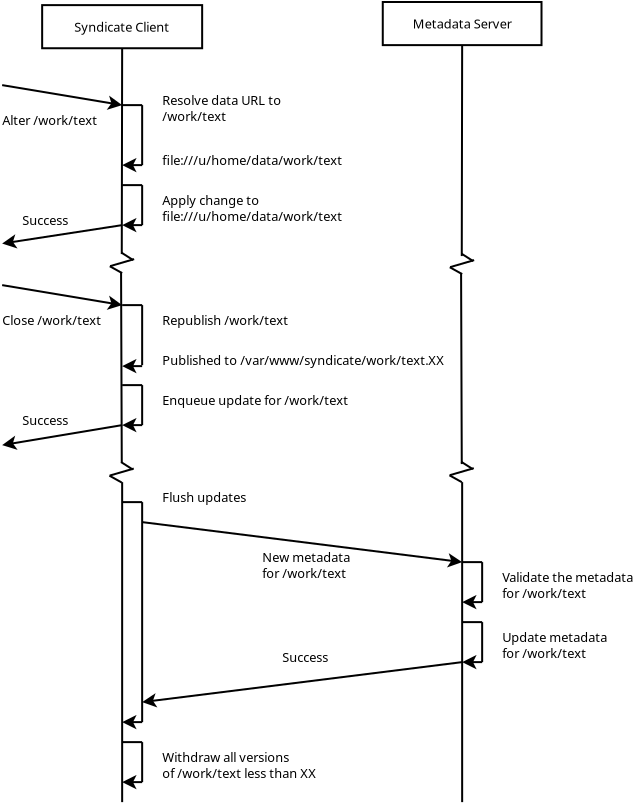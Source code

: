 <?xml version="1.0" encoding="UTF-8"?>
<dia:diagram xmlns:dia="http://www.lysator.liu.se/~alla/dia/">
  <dia:layer name="Background" visible="true" active="true">
    <dia:object type="Standard - Box" version="0" id="O0">
      <dia:attribute name="obj_pos">
        <dia:point val="-15,-14"/>
      </dia:attribute>
      <dia:attribute name="obj_bb">
        <dia:rectangle val="-15.05,-14.05;-6.95,-11.794"/>
      </dia:attribute>
      <dia:attribute name="elem_corner">
        <dia:point val="-15,-14"/>
      </dia:attribute>
      <dia:attribute name="elem_width">
        <dia:real val="8"/>
      </dia:attribute>
      <dia:attribute name="elem_height">
        <dia:real val="2.156"/>
      </dia:attribute>
      <dia:attribute name="border_width">
        <dia:real val="0.1"/>
      </dia:attribute>
      <dia:attribute name="show_background">
        <dia:boolean val="true"/>
      </dia:attribute>
    </dia:object>
    <dia:object type="Standard - Text" version="1" id="O1">
      <dia:attribute name="obj_pos">
        <dia:point val="-11,-12.922"/>
      </dia:attribute>
      <dia:attribute name="obj_bb">
        <dia:rectangle val="-13.611,-13.294;-8.389,-12.549"/>
      </dia:attribute>
      <dia:attribute name="text">
        <dia:composite type="text">
          <dia:attribute name="string">
            <dia:string>#Syndicate Client#</dia:string>
          </dia:attribute>
          <dia:attribute name="font">
            <dia:font family="sans" style="0" name="Helvetica"/>
          </dia:attribute>
          <dia:attribute name="height">
            <dia:real val="0.8"/>
          </dia:attribute>
          <dia:attribute name="pos">
            <dia:point val="-11,-12.699"/>
          </dia:attribute>
          <dia:attribute name="color">
            <dia:color val="#000000"/>
          </dia:attribute>
          <dia:attribute name="alignment">
            <dia:enum val="1"/>
          </dia:attribute>
        </dia:composite>
      </dia:attribute>
      <dia:attribute name="valign">
        <dia:enum val="2"/>
      </dia:attribute>
      <dia:connections>
        <dia:connection handle="0" to="O0" connection="8"/>
      </dia:connections>
    </dia:object>
    <dia:object type="Standard - Box" version="0" id="O2">
      <dia:attribute name="obj_pos">
        <dia:point val="2.031,-14.156"/>
      </dia:attribute>
      <dia:attribute name="obj_bb">
        <dia:rectangle val="1.981,-14.206;10.019,-11.95"/>
      </dia:attribute>
      <dia:attribute name="elem_corner">
        <dia:point val="2.031,-14.156"/>
      </dia:attribute>
      <dia:attribute name="elem_width">
        <dia:real val="7.937"/>
      </dia:attribute>
      <dia:attribute name="elem_height">
        <dia:real val="2.156"/>
      </dia:attribute>
      <dia:attribute name="border_width">
        <dia:real val="0.1"/>
      </dia:attribute>
      <dia:attribute name="show_background">
        <dia:boolean val="true"/>
      </dia:attribute>
    </dia:object>
    <dia:object type="Standard - Text" version="1" id="O3">
      <dia:attribute name="obj_pos">
        <dia:point val="6,-13.078"/>
      </dia:attribute>
      <dia:attribute name="obj_bb">
        <dia:rectangle val="3.331,-13.451;8.669,-12.706"/>
      </dia:attribute>
      <dia:attribute name="text">
        <dia:composite type="text">
          <dia:attribute name="string">
            <dia:string>#Metadata Server#</dia:string>
          </dia:attribute>
          <dia:attribute name="font">
            <dia:font family="sans" style="0" name="Helvetica"/>
          </dia:attribute>
          <dia:attribute name="height">
            <dia:real val="0.8"/>
          </dia:attribute>
          <dia:attribute name="pos">
            <dia:point val="6,-12.856"/>
          </dia:attribute>
          <dia:attribute name="color">
            <dia:color val="#000000"/>
          </dia:attribute>
          <dia:attribute name="alignment">
            <dia:enum val="1"/>
          </dia:attribute>
        </dia:composite>
      </dia:attribute>
      <dia:attribute name="valign">
        <dia:enum val="2"/>
      </dia:attribute>
      <dia:connections>
        <dia:connection handle="0" to="O2" connection="8"/>
      </dia:connections>
    </dia:object>
    <dia:object type="Standard - Text" version="1" id="O4">
      <dia:attribute name="obj_pos">
        <dia:point val="14,-14"/>
      </dia:attribute>
      <dia:attribute name="obj_bb">
        <dia:rectangle val="14,-14.595;14,-13.85"/>
      </dia:attribute>
      <dia:attribute name="text">
        <dia:composite type="text">
          <dia:attribute name="string">
            <dia:string>##</dia:string>
          </dia:attribute>
          <dia:attribute name="font">
            <dia:font family="sans" style="0" name="Helvetica"/>
          </dia:attribute>
          <dia:attribute name="height">
            <dia:real val="0.8"/>
          </dia:attribute>
          <dia:attribute name="pos">
            <dia:point val="14,-14"/>
          </dia:attribute>
          <dia:attribute name="color">
            <dia:color val="#000000"/>
          </dia:attribute>
          <dia:attribute name="alignment">
            <dia:enum val="0"/>
          </dia:attribute>
        </dia:composite>
      </dia:attribute>
      <dia:attribute name="valign">
        <dia:enum val="3"/>
      </dia:attribute>
    </dia:object>
    <dia:object type="Standard - Line" version="0" id="O5">
      <dia:attribute name="obj_pos">
        <dia:point val="-11,-11.844"/>
      </dia:attribute>
      <dia:attribute name="obj_bb">
        <dia:rectangle val="-11.069,-11.894;-10.95,-1.503"/>
      </dia:attribute>
      <dia:attribute name="conn_endpoints">
        <dia:point val="-11,-11.844"/>
        <dia:point val="-11.019,-1.553"/>
      </dia:attribute>
      <dia:attribute name="numcp">
        <dia:int val="1"/>
      </dia:attribute>
      <dia:connections>
        <dia:connection handle="0" to="O0" connection="6"/>
      </dia:connections>
    </dia:object>
    <dia:object type="Standard - Line" version="0" id="O6">
      <dia:attribute name="obj_pos">
        <dia:point val="6,-12"/>
      </dia:attribute>
      <dia:attribute name="obj_bb">
        <dia:rectangle val="5.931,-12.05;6.05,-1.403"/>
      </dia:attribute>
      <dia:attribute name="conn_endpoints">
        <dia:point val="6,-12"/>
        <dia:point val="5.981,-1.453"/>
      </dia:attribute>
      <dia:attribute name="numcp">
        <dia:int val="1"/>
      </dia:attribute>
      <dia:connections>
        <dia:connection handle="0" to="O2" connection="6"/>
      </dia:connections>
    </dia:object>
    <dia:object type="Standard - Line" version="0" id="O7">
      <dia:attribute name="obj_pos">
        <dia:point val="-17,-10"/>
      </dia:attribute>
      <dia:attribute name="obj_bb">
        <dia:rectangle val="-17.058,-10.057;-10.89,-8.744"/>
      </dia:attribute>
      <dia:attribute name="conn_endpoints">
        <dia:point val="-17,-10"/>
        <dia:point val="-11,-9"/>
      </dia:attribute>
      <dia:attribute name="numcp">
        <dia:int val="1"/>
      </dia:attribute>
      <dia:attribute name="end_arrow">
        <dia:enum val="22"/>
      </dia:attribute>
      <dia:attribute name="end_arrow_length">
        <dia:real val="0.5"/>
      </dia:attribute>
      <dia:attribute name="end_arrow_width">
        <dia:real val="0.5"/>
      </dia:attribute>
    </dia:object>
    <dia:object type="Standard - Text" version="1" id="O8">
      <dia:attribute name="obj_pos">
        <dia:point val="-17,-8"/>
      </dia:attribute>
      <dia:attribute name="obj_bb">
        <dia:rectangle val="-17,-8.595;-12.033,-7.85"/>
      </dia:attribute>
      <dia:attribute name="text">
        <dia:composite type="text">
          <dia:attribute name="string">
            <dia:string>#Alter /work/text#</dia:string>
          </dia:attribute>
          <dia:attribute name="font">
            <dia:font family="sans" style="0" name="Helvetica"/>
          </dia:attribute>
          <dia:attribute name="height">
            <dia:real val="0.8"/>
          </dia:attribute>
          <dia:attribute name="pos">
            <dia:point val="-17,-8"/>
          </dia:attribute>
          <dia:attribute name="color">
            <dia:color val="#000000"/>
          </dia:attribute>
          <dia:attribute name="alignment">
            <dia:enum val="0"/>
          </dia:attribute>
        </dia:composite>
      </dia:attribute>
      <dia:attribute name="valign">
        <dia:enum val="3"/>
      </dia:attribute>
    </dia:object>
    <dia:object type="Standard - Line" version="0" id="O9">
      <dia:attribute name="obj_pos">
        <dia:point val="-11,-9"/>
      </dia:attribute>
      <dia:attribute name="obj_bb">
        <dia:rectangle val="-11.05,-9.05;-9.95,-8.95"/>
      </dia:attribute>
      <dia:attribute name="conn_endpoints">
        <dia:point val="-11,-9"/>
        <dia:point val="-10,-9"/>
      </dia:attribute>
      <dia:attribute name="numcp">
        <dia:int val="1"/>
      </dia:attribute>
    </dia:object>
    <dia:object type="Standard - Line" version="0" id="O10">
      <dia:attribute name="obj_pos">
        <dia:point val="-10,-9"/>
      </dia:attribute>
      <dia:attribute name="obj_bb">
        <dia:rectangle val="-10.05,-9.05;-9.95,-5.95"/>
      </dia:attribute>
      <dia:attribute name="conn_endpoints">
        <dia:point val="-10,-9"/>
        <dia:point val="-10,-6"/>
      </dia:attribute>
      <dia:attribute name="numcp">
        <dia:int val="1"/>
      </dia:attribute>
    </dia:object>
    <dia:object type="Standard - Line" version="0" id="O11">
      <dia:attribute name="obj_pos">
        <dia:point val="-11,-6"/>
      </dia:attribute>
      <dia:attribute name="obj_bb">
        <dia:rectangle val="-11.05,-6.362;-9.95,-5.638"/>
      </dia:attribute>
      <dia:attribute name="conn_endpoints">
        <dia:point val="-11,-6"/>
        <dia:point val="-10,-6"/>
      </dia:attribute>
      <dia:attribute name="numcp">
        <dia:int val="1"/>
      </dia:attribute>
      <dia:attribute name="start_arrow">
        <dia:enum val="22"/>
      </dia:attribute>
      <dia:attribute name="start_arrow_length">
        <dia:real val="0.5"/>
      </dia:attribute>
      <dia:attribute name="start_arrow_width">
        <dia:real val="0.5"/>
      </dia:attribute>
    </dia:object>
    <dia:object type="Standard - Text" version="1" id="O12">
      <dia:attribute name="obj_pos">
        <dia:point val="-9,-9"/>
      </dia:attribute>
      <dia:attribute name="obj_bb">
        <dia:rectangle val="-9,-9.595;-2.547,-8.05"/>
      </dia:attribute>
      <dia:attribute name="text">
        <dia:composite type="text">
          <dia:attribute name="string">
            <dia:string>#Resolve data URL to
/work/text#</dia:string>
          </dia:attribute>
          <dia:attribute name="font">
            <dia:font family="sans" style="0" name="Helvetica"/>
          </dia:attribute>
          <dia:attribute name="height">
            <dia:real val="0.8"/>
          </dia:attribute>
          <dia:attribute name="pos">
            <dia:point val="-9,-9"/>
          </dia:attribute>
          <dia:attribute name="color">
            <dia:color val="#000000"/>
          </dia:attribute>
          <dia:attribute name="alignment">
            <dia:enum val="0"/>
          </dia:attribute>
        </dia:composite>
      </dia:attribute>
      <dia:attribute name="valign">
        <dia:enum val="3"/>
      </dia:attribute>
    </dia:object>
    <dia:object type="Standard - Text" version="1" id="O13">
      <dia:attribute name="obj_pos">
        <dia:point val="-9,-6"/>
      </dia:attribute>
      <dia:attribute name="obj_bb">
        <dia:rectangle val="-9,-6.614;0.189,-5.813"/>
      </dia:attribute>
      <dia:attribute name="text">
        <dia:composite type="text">
          <dia:attribute name="string">
            <dia:string>#file:///u/home/data/work/text#</dia:string>
          </dia:attribute>
          <dia:attribute name="font">
            <dia:font family="sans" style="0" name="Helvetica"/>
          </dia:attribute>
          <dia:attribute name="height">
            <dia:real val="0.8"/>
          </dia:attribute>
          <dia:attribute name="pos">
            <dia:point val="-9,-6"/>
          </dia:attribute>
          <dia:attribute name="color">
            <dia:color val="#000000"/>
          </dia:attribute>
          <dia:attribute name="alignment">
            <dia:enum val="0"/>
          </dia:attribute>
        </dia:composite>
      </dia:attribute>
      <dia:attribute name="valign">
        <dia:enum val="3"/>
      </dia:attribute>
    </dia:object>
    <dia:object type="Standard - Line" version="0" id="O14">
      <dia:attribute name="obj_pos">
        <dia:point val="-11,-5"/>
      </dia:attribute>
      <dia:attribute name="obj_bb">
        <dia:rectangle val="-11.05,-5.05;-9.95,-4.95"/>
      </dia:attribute>
      <dia:attribute name="conn_endpoints">
        <dia:point val="-11,-5"/>
        <dia:point val="-10,-5"/>
      </dia:attribute>
      <dia:attribute name="numcp">
        <dia:int val="1"/>
      </dia:attribute>
    </dia:object>
    <dia:object type="Standard - Line" version="0" id="O15">
      <dia:attribute name="obj_pos">
        <dia:point val="-10,-5"/>
      </dia:attribute>
      <dia:attribute name="obj_bb">
        <dia:rectangle val="-10.05,-5.05;-9.95,-2.95"/>
      </dia:attribute>
      <dia:attribute name="conn_endpoints">
        <dia:point val="-10,-5"/>
        <dia:point val="-10,-3"/>
      </dia:attribute>
      <dia:attribute name="numcp">
        <dia:int val="1"/>
      </dia:attribute>
    </dia:object>
    <dia:object type="Standard - Line" version="0" id="O16">
      <dia:attribute name="obj_pos">
        <dia:point val="-11,-3"/>
      </dia:attribute>
      <dia:attribute name="obj_bb">
        <dia:rectangle val="-11.05,-3.362;-9.95,-2.638"/>
      </dia:attribute>
      <dia:attribute name="conn_endpoints">
        <dia:point val="-11,-3"/>
        <dia:point val="-10,-3"/>
      </dia:attribute>
      <dia:attribute name="numcp">
        <dia:int val="1"/>
      </dia:attribute>
      <dia:attribute name="start_arrow">
        <dia:enum val="22"/>
      </dia:attribute>
      <dia:attribute name="start_arrow_length">
        <dia:real val="0.5"/>
      </dia:attribute>
      <dia:attribute name="start_arrow_width">
        <dia:real val="0.5"/>
      </dia:attribute>
    </dia:object>
    <dia:object type="Standard - Text" version="1" id="O17">
      <dia:attribute name="obj_pos">
        <dia:point val="-9,-4"/>
      </dia:attribute>
      <dia:attribute name="obj_bb">
        <dia:rectangle val="-9,-4.614;0.189,-3.013"/>
      </dia:attribute>
      <dia:attribute name="text">
        <dia:composite type="text">
          <dia:attribute name="string">
            <dia:string>#Apply change to
file:///u/home/data/work/text#</dia:string>
          </dia:attribute>
          <dia:attribute name="font">
            <dia:font family="sans" style="0" name="Helvetica"/>
          </dia:attribute>
          <dia:attribute name="height">
            <dia:real val="0.8"/>
          </dia:attribute>
          <dia:attribute name="pos">
            <dia:point val="-9,-4"/>
          </dia:attribute>
          <dia:attribute name="color">
            <dia:color val="#000000"/>
          </dia:attribute>
          <dia:attribute name="alignment">
            <dia:enum val="0"/>
          </dia:attribute>
        </dia:composite>
      </dia:attribute>
      <dia:attribute name="valign">
        <dia:enum val="3"/>
      </dia:attribute>
    </dia:object>
    <dia:object type="Standard - Line" version="0" id="O18">
      <dia:attribute name="obj_pos">
        <dia:point val="-11,1"/>
      </dia:attribute>
      <dia:attribute name="obj_bb">
        <dia:rectangle val="-11.05,0.95;-9.95,1.05"/>
      </dia:attribute>
      <dia:attribute name="conn_endpoints">
        <dia:point val="-11,1"/>
        <dia:point val="-10,1"/>
      </dia:attribute>
      <dia:attribute name="numcp">
        <dia:int val="1"/>
      </dia:attribute>
    </dia:object>
    <dia:object type="Standard - Line" version="0" id="O19">
      <dia:attribute name="obj_pos">
        <dia:point val="-10,1"/>
      </dia:attribute>
      <dia:attribute name="obj_bb">
        <dia:rectangle val="-10.05,0.95;-9.95,4.05"/>
      </dia:attribute>
      <dia:attribute name="conn_endpoints">
        <dia:point val="-10,1"/>
        <dia:point val="-10,4"/>
      </dia:attribute>
      <dia:attribute name="numcp">
        <dia:int val="1"/>
      </dia:attribute>
    </dia:object>
    <dia:object type="Standard - Line" version="0" id="O20">
      <dia:attribute name="obj_pos">
        <dia:point val="-11,4.05"/>
      </dia:attribute>
      <dia:attribute name="obj_bb">
        <dia:rectangle val="-11.05,3.688;-9.95,4.412"/>
      </dia:attribute>
      <dia:attribute name="conn_endpoints">
        <dia:point val="-11,4.05"/>
        <dia:point val="-10,4.05"/>
      </dia:attribute>
      <dia:attribute name="numcp">
        <dia:int val="1"/>
      </dia:attribute>
      <dia:attribute name="start_arrow">
        <dia:enum val="22"/>
      </dia:attribute>
      <dia:attribute name="start_arrow_length">
        <dia:real val="0.5"/>
      </dia:attribute>
      <dia:attribute name="start_arrow_width">
        <dia:real val="0.5"/>
      </dia:attribute>
    </dia:object>
    <dia:object type="Standard - Text" version="1" id="O21">
      <dia:attribute name="obj_pos">
        <dia:point val="-9,2"/>
      </dia:attribute>
      <dia:attribute name="obj_bb">
        <dia:rectangle val="-9,1.405;-2.43,2.15"/>
      </dia:attribute>
      <dia:attribute name="text">
        <dia:composite type="text">
          <dia:attribute name="string">
            <dia:string>#Republish /work/text#</dia:string>
          </dia:attribute>
          <dia:attribute name="font">
            <dia:font family="sans" style="0" name="Helvetica"/>
          </dia:attribute>
          <dia:attribute name="height">
            <dia:real val="0.8"/>
          </dia:attribute>
          <dia:attribute name="pos">
            <dia:point val="-9,2"/>
          </dia:attribute>
          <dia:attribute name="color">
            <dia:color val="#000000"/>
          </dia:attribute>
          <dia:attribute name="alignment">
            <dia:enum val="0"/>
          </dia:attribute>
        </dia:composite>
      </dia:attribute>
      <dia:attribute name="valign">
        <dia:enum val="3"/>
      </dia:attribute>
    </dia:object>
    <dia:object type="Standard - Text" version="1" id="O22">
      <dia:attribute name="obj_pos">
        <dia:point val="-9,4"/>
      </dia:attribute>
      <dia:attribute name="obj_bb">
        <dia:rectangle val="-9,3.405;5.79,4.15"/>
      </dia:attribute>
      <dia:attribute name="text">
        <dia:composite type="text">
          <dia:attribute name="string">
            <dia:string>#Published to /var/www/syndicate/work/text.XX#</dia:string>
          </dia:attribute>
          <dia:attribute name="font">
            <dia:font family="sans" style="0" name="Helvetica"/>
          </dia:attribute>
          <dia:attribute name="height">
            <dia:real val="0.8"/>
          </dia:attribute>
          <dia:attribute name="pos">
            <dia:point val="-9,4"/>
          </dia:attribute>
          <dia:attribute name="color">
            <dia:color val="#000000"/>
          </dia:attribute>
          <dia:attribute name="alignment">
            <dia:enum val="0"/>
          </dia:attribute>
        </dia:composite>
      </dia:attribute>
      <dia:attribute name="valign">
        <dia:enum val="3"/>
      </dia:attribute>
    </dia:object>
    <dia:object type="Standard - Line" version="0" id="O23">
      <dia:attribute name="obj_pos">
        <dia:point val="-11,5"/>
      </dia:attribute>
      <dia:attribute name="obj_bb">
        <dia:rectangle val="-11.05,4.95;-9.95,5.05"/>
      </dia:attribute>
      <dia:attribute name="conn_endpoints">
        <dia:point val="-11,5"/>
        <dia:point val="-10,5"/>
      </dia:attribute>
      <dia:attribute name="numcp">
        <dia:int val="1"/>
      </dia:attribute>
    </dia:object>
    <dia:object type="Standard - Line" version="0" id="O24">
      <dia:attribute name="obj_pos">
        <dia:point val="-10,5"/>
      </dia:attribute>
      <dia:attribute name="obj_bb">
        <dia:rectangle val="-10.05,4.95;-9.95,7.05"/>
      </dia:attribute>
      <dia:attribute name="conn_endpoints">
        <dia:point val="-10,5"/>
        <dia:point val="-10,7"/>
      </dia:attribute>
      <dia:attribute name="numcp">
        <dia:int val="1"/>
      </dia:attribute>
    </dia:object>
    <dia:object type="Standard - Line" version="0" id="O25">
      <dia:attribute name="obj_pos">
        <dia:point val="-11,7"/>
      </dia:attribute>
      <dia:attribute name="obj_bb">
        <dia:rectangle val="-11.05,6.638;-9.95,7.362"/>
      </dia:attribute>
      <dia:attribute name="conn_endpoints">
        <dia:point val="-11,7"/>
        <dia:point val="-10,7"/>
      </dia:attribute>
      <dia:attribute name="numcp">
        <dia:int val="1"/>
      </dia:attribute>
      <dia:attribute name="start_arrow">
        <dia:enum val="22"/>
      </dia:attribute>
      <dia:attribute name="start_arrow_length">
        <dia:real val="0.5"/>
      </dia:attribute>
      <dia:attribute name="start_arrow_width">
        <dia:real val="0.5"/>
      </dia:attribute>
    </dia:object>
    <dia:object type="Standard - Text" version="1" id="O26">
      <dia:attribute name="obj_pos">
        <dia:point val="-9,6"/>
      </dia:attribute>
      <dia:attribute name="obj_bb">
        <dia:rectangle val="-9,5.405;0.805,6.15"/>
      </dia:attribute>
      <dia:attribute name="text">
        <dia:composite type="text">
          <dia:attribute name="string">
            <dia:string>#Enqueue update for /work/text#</dia:string>
          </dia:attribute>
          <dia:attribute name="font">
            <dia:font family="sans" style="0" name="Helvetica"/>
          </dia:attribute>
          <dia:attribute name="height">
            <dia:real val="0.8"/>
          </dia:attribute>
          <dia:attribute name="pos">
            <dia:point val="-9,6"/>
          </dia:attribute>
          <dia:attribute name="color">
            <dia:color val="#000000"/>
          </dia:attribute>
          <dia:attribute name="alignment">
            <dia:enum val="0"/>
          </dia:attribute>
        </dia:composite>
      </dia:attribute>
      <dia:attribute name="valign">
        <dia:enum val="3"/>
      </dia:attribute>
    </dia:object>
    <dia:object type="Standard - Line" version="0" id="O27">
      <dia:attribute name="obj_pos">
        <dia:point val="-11,7"/>
      </dia:attribute>
      <dia:attribute name="obj_bb">
        <dia:rectangle val="-17.11,6.942;-10.943,8.256"/>
      </dia:attribute>
      <dia:attribute name="conn_endpoints">
        <dia:point val="-11,7"/>
        <dia:point val="-17,8"/>
      </dia:attribute>
      <dia:attribute name="numcp">
        <dia:int val="1"/>
      </dia:attribute>
      <dia:attribute name="end_arrow">
        <dia:enum val="22"/>
      </dia:attribute>
      <dia:attribute name="end_arrow_length">
        <dia:real val="0.5"/>
      </dia:attribute>
      <dia:attribute name="end_arrow_width">
        <dia:real val="0.5"/>
      </dia:attribute>
    </dia:object>
    <dia:object type="Standard - Text" version="1" id="O28">
      <dia:attribute name="obj_pos">
        <dia:point val="-16,-3"/>
      </dia:attribute>
      <dia:attribute name="obj_bb">
        <dia:rectangle val="-16,-3.595;-13.422,-2.85"/>
      </dia:attribute>
      <dia:attribute name="text">
        <dia:composite type="text">
          <dia:attribute name="string">
            <dia:string>#Success#</dia:string>
          </dia:attribute>
          <dia:attribute name="font">
            <dia:font family="sans" style="0" name="Helvetica"/>
          </dia:attribute>
          <dia:attribute name="height">
            <dia:real val="0.8"/>
          </dia:attribute>
          <dia:attribute name="pos">
            <dia:point val="-16,-3"/>
          </dia:attribute>
          <dia:attribute name="color">
            <dia:color val="#000000"/>
          </dia:attribute>
          <dia:attribute name="alignment">
            <dia:enum val="0"/>
          </dia:attribute>
        </dia:composite>
      </dia:attribute>
      <dia:attribute name="valign">
        <dia:enum val="3"/>
      </dia:attribute>
    </dia:object>
    <dia:object type="Standard - Text" version="1" id="O29">
      <dia:attribute name="obj_pos">
        <dia:point val="-11,8.85"/>
      </dia:attribute>
      <dia:attribute name="obj_bb">
        <dia:rectangle val="-11,8.255;-11,9"/>
      </dia:attribute>
      <dia:attribute name="text">
        <dia:composite type="text">
          <dia:attribute name="string">
            <dia:string>##</dia:string>
          </dia:attribute>
          <dia:attribute name="font">
            <dia:font family="sans" style="0" name="Helvetica"/>
          </dia:attribute>
          <dia:attribute name="height">
            <dia:real val="0.8"/>
          </dia:attribute>
          <dia:attribute name="pos">
            <dia:point val="-11,8.85"/>
          </dia:attribute>
          <dia:attribute name="color">
            <dia:color val="#000000"/>
          </dia:attribute>
          <dia:attribute name="alignment">
            <dia:enum val="0"/>
          </dia:attribute>
        </dia:composite>
      </dia:attribute>
      <dia:attribute name="valign">
        <dia:enum val="3"/>
      </dia:attribute>
    </dia:object>
    <dia:object type="Standard - Line" version="0" id="O30">
      <dia:attribute name="obj_pos">
        <dia:point val="-11.05,8.85"/>
      </dia:attribute>
      <dia:attribute name="obj_bb">
        <dia:rectangle val="-11.119,8.781;-10.4,9.291"/>
      </dia:attribute>
      <dia:attribute name="conn_endpoints">
        <dia:point val="-11.05,8.85"/>
        <dia:point val="-10.469,9.222"/>
      </dia:attribute>
      <dia:attribute name="numcp">
        <dia:int val="1"/>
      </dia:attribute>
    </dia:object>
    <dia:object type="Standard - Line" version="0" id="O31">
      <dia:attribute name="obj_pos">
        <dia:point val="-10.419,9.172"/>
      </dia:attribute>
      <dia:attribute name="obj_bb">
        <dia:rectangle val="-11.681,9.11;-10.357,9.584"/>
      </dia:attribute>
      <dia:attribute name="conn_endpoints">
        <dia:point val="-10.419,9.172"/>
        <dia:point val="-11.619,9.522"/>
      </dia:attribute>
      <dia:attribute name="numcp">
        <dia:int val="1"/>
      </dia:attribute>
    </dia:object>
    <dia:object type="Standard - Line" version="0" id="O32">
      <dia:attribute name="obj_pos">
        <dia:point val="-11.637,9.528"/>
      </dia:attribute>
      <dia:attribute name="obj_bb">
        <dia:rectangle val="-11.706,9.46;-10.951,9.94"/>
      </dia:attribute>
      <dia:attribute name="conn_endpoints">
        <dia:point val="-11.637,9.528"/>
        <dia:point val="-11.019,9.872"/>
      </dia:attribute>
      <dia:attribute name="numcp">
        <dia:int val="1"/>
      </dia:attribute>
    </dia:object>
    <dia:object type="Standard - Line" version="0" id="O33">
      <dia:attribute name="obj_pos">
        <dia:point val="-11,9.85"/>
      </dia:attribute>
      <dia:attribute name="obj_bb">
        <dia:rectangle val="-11.05,9.8;-10.95,25.9"/>
      </dia:attribute>
      <dia:attribute name="conn_endpoints">
        <dia:point val="-11,9.85"/>
        <dia:point val="-11,25.85"/>
      </dia:attribute>
      <dia:attribute name="numcp">
        <dia:int val="1"/>
      </dia:attribute>
    </dia:object>
    <dia:object type="Standard - Line" version="0" id="O34">
      <dia:attribute name="obj_pos">
        <dia:point val="5.952,8.831"/>
      </dia:attribute>
      <dia:attribute name="obj_bb">
        <dia:rectangle val="5.883,8.762;6.602,9.272"/>
      </dia:attribute>
      <dia:attribute name="conn_endpoints">
        <dia:point val="5.952,8.831"/>
        <dia:point val="6.533,9.203"/>
      </dia:attribute>
      <dia:attribute name="numcp">
        <dia:int val="1"/>
      </dia:attribute>
    </dia:object>
    <dia:object type="Standard - Line" version="0" id="O35">
      <dia:attribute name="obj_pos">
        <dia:point val="6.583,9.153"/>
      </dia:attribute>
      <dia:attribute name="obj_bb">
        <dia:rectangle val="5.321,9.091;6.645,9.565"/>
      </dia:attribute>
      <dia:attribute name="conn_endpoints">
        <dia:point val="6.583,9.153"/>
        <dia:point val="5.383,9.503"/>
      </dia:attribute>
      <dia:attribute name="numcp">
        <dia:int val="1"/>
      </dia:attribute>
    </dia:object>
    <dia:object type="Standard - Line" version="0" id="O36">
      <dia:attribute name="obj_pos">
        <dia:point val="5.364,9.509"/>
      </dia:attribute>
      <dia:attribute name="obj_bb">
        <dia:rectangle val="5.296,9.441;6.051,9.921"/>
      </dia:attribute>
      <dia:attribute name="conn_endpoints">
        <dia:point val="5.364,9.509"/>
        <dia:point val="5.983,9.853"/>
      </dia:attribute>
      <dia:attribute name="numcp">
        <dia:int val="1"/>
      </dia:attribute>
    </dia:object>
    <dia:object type="Standard - Line" version="0" id="O37">
      <dia:attribute name="obj_pos">
        <dia:point val="6,9.85"/>
      </dia:attribute>
      <dia:attribute name="obj_bb">
        <dia:rectangle val="5.95,9.8;6.05,25.9"/>
      </dia:attribute>
      <dia:attribute name="conn_endpoints">
        <dia:point val="6,9.85"/>
        <dia:point val="6,25.85"/>
      </dia:attribute>
      <dia:attribute name="numcp">
        <dia:int val="1"/>
      </dia:attribute>
    </dia:object>
    <dia:object type="Standard - Line" version="0" id="O38">
      <dia:attribute name="obj_pos">
        <dia:point val="-11,10.85"/>
      </dia:attribute>
      <dia:attribute name="obj_bb">
        <dia:rectangle val="-11.05,10.8;-9.95,10.9"/>
      </dia:attribute>
      <dia:attribute name="conn_endpoints">
        <dia:point val="-11,10.85"/>
        <dia:point val="-10,10.85"/>
      </dia:attribute>
      <dia:attribute name="numcp">
        <dia:int val="1"/>
      </dia:attribute>
    </dia:object>
    <dia:object type="Standard - Line" version="0" id="O39">
      <dia:attribute name="obj_pos">
        <dia:point val="-10,10.85"/>
      </dia:attribute>
      <dia:attribute name="obj_bb">
        <dia:rectangle val="-10.05,10.8;-9.95,21.9"/>
      </dia:attribute>
      <dia:attribute name="conn_endpoints">
        <dia:point val="-10,10.85"/>
        <dia:point val="-10,21.85"/>
      </dia:attribute>
      <dia:attribute name="numcp">
        <dia:int val="1"/>
      </dia:attribute>
    </dia:object>
    <dia:object type="Standard - Line" version="0" id="O40">
      <dia:attribute name="obj_pos">
        <dia:point val="-11,21.85"/>
      </dia:attribute>
      <dia:attribute name="obj_bb">
        <dia:rectangle val="-11.05,21.488;-9.95,22.212"/>
      </dia:attribute>
      <dia:attribute name="conn_endpoints">
        <dia:point val="-11,21.85"/>
        <dia:point val="-10,21.85"/>
      </dia:attribute>
      <dia:attribute name="numcp">
        <dia:int val="1"/>
      </dia:attribute>
      <dia:attribute name="start_arrow">
        <dia:enum val="22"/>
      </dia:attribute>
      <dia:attribute name="start_arrow_length">
        <dia:real val="0.5"/>
      </dia:attribute>
      <dia:attribute name="start_arrow_width">
        <dia:real val="0.5"/>
      </dia:attribute>
    </dia:object>
    <dia:object type="Standard - Text" version="1" id="O41">
      <dia:attribute name="obj_pos">
        <dia:point val="-9,10.85"/>
      </dia:attribute>
      <dia:attribute name="obj_bb">
        <dia:rectangle val="-9,10.255;-4.52,11"/>
      </dia:attribute>
      <dia:attribute name="text">
        <dia:composite type="text">
          <dia:attribute name="string">
            <dia:string>#Flush updates#</dia:string>
          </dia:attribute>
          <dia:attribute name="font">
            <dia:font family="sans" style="0" name="Helvetica"/>
          </dia:attribute>
          <dia:attribute name="height">
            <dia:real val="0.8"/>
          </dia:attribute>
          <dia:attribute name="pos">
            <dia:point val="-9,10.85"/>
          </dia:attribute>
          <dia:attribute name="color">
            <dia:color val="#000000"/>
          </dia:attribute>
          <dia:attribute name="alignment">
            <dia:enum val="0"/>
          </dia:attribute>
        </dia:composite>
      </dia:attribute>
      <dia:attribute name="valign">
        <dia:enum val="3"/>
      </dia:attribute>
    </dia:object>
    <dia:object type="Standard - Line" version="0" id="O42">
      <dia:attribute name="obj_pos">
        <dia:point val="-10,11.85"/>
      </dia:attribute>
      <dia:attribute name="obj_bb">
        <dia:rectangle val="-10.056,11.794;6.111,14.133"/>
      </dia:attribute>
      <dia:attribute name="conn_endpoints">
        <dia:point val="-10,11.85"/>
        <dia:point val="6,13.85"/>
      </dia:attribute>
      <dia:attribute name="numcp">
        <dia:int val="1"/>
      </dia:attribute>
      <dia:attribute name="end_arrow">
        <dia:enum val="22"/>
      </dia:attribute>
      <dia:attribute name="end_arrow_length">
        <dia:real val="0.5"/>
      </dia:attribute>
      <dia:attribute name="end_arrow_width">
        <dia:real val="0.5"/>
      </dia:attribute>
    </dia:object>
    <dia:object type="Standard - Text" version="1" id="O43">
      <dia:attribute name="obj_pos">
        <dia:point val="-4,13.85"/>
      </dia:attribute>
      <dia:attribute name="obj_bb">
        <dia:rectangle val="-4,13.255;0.703,14.8"/>
      </dia:attribute>
      <dia:attribute name="text">
        <dia:composite type="text">
          <dia:attribute name="string">
            <dia:string>#New metadata
for /work/text#</dia:string>
          </dia:attribute>
          <dia:attribute name="font">
            <dia:font family="sans" style="0" name="Helvetica"/>
          </dia:attribute>
          <dia:attribute name="height">
            <dia:real val="0.8"/>
          </dia:attribute>
          <dia:attribute name="pos">
            <dia:point val="-4,13.85"/>
          </dia:attribute>
          <dia:attribute name="color">
            <dia:color val="#000000"/>
          </dia:attribute>
          <dia:attribute name="alignment">
            <dia:enum val="0"/>
          </dia:attribute>
        </dia:composite>
      </dia:attribute>
      <dia:attribute name="valign">
        <dia:enum val="3"/>
      </dia:attribute>
    </dia:object>
    <dia:object type="Standard - Text" version="1" id="O44">
      <dia:attribute name="obj_pos">
        <dia:point val="8,14.85"/>
      </dia:attribute>
      <dia:attribute name="obj_bb">
        <dia:rectangle val="8,14.255;15.137,15.8"/>
      </dia:attribute>
      <dia:attribute name="text">
        <dia:composite type="text">
          <dia:attribute name="string">
            <dia:string>#Validate the metadata
for /work/text#</dia:string>
          </dia:attribute>
          <dia:attribute name="font">
            <dia:font family="sans" style="0" name="Helvetica"/>
          </dia:attribute>
          <dia:attribute name="height">
            <dia:real val="0.8"/>
          </dia:attribute>
          <dia:attribute name="pos">
            <dia:point val="8,14.85"/>
          </dia:attribute>
          <dia:attribute name="color">
            <dia:color val="#000000"/>
          </dia:attribute>
          <dia:attribute name="alignment">
            <dia:enum val="0"/>
          </dia:attribute>
        </dia:composite>
      </dia:attribute>
      <dia:attribute name="valign">
        <dia:enum val="3"/>
      </dia:attribute>
    </dia:object>
    <dia:object type="Standard - Line" version="0" id="O45">
      <dia:attribute name="obj_pos">
        <dia:point val="6,13.85"/>
      </dia:attribute>
      <dia:attribute name="obj_bb">
        <dia:rectangle val="5.95,13.8;7.05,13.9"/>
      </dia:attribute>
      <dia:attribute name="conn_endpoints">
        <dia:point val="6,13.85"/>
        <dia:point val="7,13.85"/>
      </dia:attribute>
      <dia:attribute name="numcp">
        <dia:int val="1"/>
      </dia:attribute>
    </dia:object>
    <dia:object type="Standard - Line" version="0" id="O46">
      <dia:attribute name="obj_pos">
        <dia:point val="7,13.85"/>
      </dia:attribute>
      <dia:attribute name="obj_bb">
        <dia:rectangle val="6.95,13.8;7.05,15.9"/>
      </dia:attribute>
      <dia:attribute name="conn_endpoints">
        <dia:point val="7,13.85"/>
        <dia:point val="7,15.85"/>
      </dia:attribute>
      <dia:attribute name="numcp">
        <dia:int val="1"/>
      </dia:attribute>
    </dia:object>
    <dia:object type="Standard - Line" version="0" id="O47">
      <dia:attribute name="obj_pos">
        <dia:point val="6,15.85"/>
      </dia:attribute>
      <dia:attribute name="obj_bb">
        <dia:rectangle val="5.95,15.488;7.05,16.212"/>
      </dia:attribute>
      <dia:attribute name="conn_endpoints">
        <dia:point val="6,15.85"/>
        <dia:point val="7,15.85"/>
      </dia:attribute>
      <dia:attribute name="numcp">
        <dia:int val="1"/>
      </dia:attribute>
      <dia:attribute name="start_arrow">
        <dia:enum val="22"/>
      </dia:attribute>
      <dia:attribute name="start_arrow_length">
        <dia:real val="0.5"/>
      </dia:attribute>
      <dia:attribute name="start_arrow_width">
        <dia:real val="0.5"/>
      </dia:attribute>
    </dia:object>
    <dia:object type="Standard - Line" version="0" id="O48">
      <dia:attribute name="obj_pos">
        <dia:point val="6,16.85"/>
      </dia:attribute>
      <dia:attribute name="obj_bb">
        <dia:rectangle val="5.95,16.8;7.05,16.9"/>
      </dia:attribute>
      <dia:attribute name="conn_endpoints">
        <dia:point val="6,16.85"/>
        <dia:point val="7,16.85"/>
      </dia:attribute>
      <dia:attribute name="numcp">
        <dia:int val="1"/>
      </dia:attribute>
    </dia:object>
    <dia:object type="Standard - Line" version="0" id="O49">
      <dia:attribute name="obj_pos">
        <dia:point val="7,16.85"/>
      </dia:attribute>
      <dia:attribute name="obj_bb">
        <dia:rectangle val="6.95,16.8;7.05,18.9"/>
      </dia:attribute>
      <dia:attribute name="conn_endpoints">
        <dia:point val="7,16.85"/>
        <dia:point val="7,18.85"/>
      </dia:attribute>
      <dia:attribute name="numcp">
        <dia:int val="1"/>
      </dia:attribute>
    </dia:object>
    <dia:object type="Standard - Line" version="0" id="O50">
      <dia:attribute name="obj_pos">
        <dia:point val="6,18.85"/>
      </dia:attribute>
      <dia:attribute name="obj_bb">
        <dia:rectangle val="5.95,18.488;7.05,19.212"/>
      </dia:attribute>
      <dia:attribute name="conn_endpoints">
        <dia:point val="6,18.85"/>
        <dia:point val="7,18.85"/>
      </dia:attribute>
      <dia:attribute name="numcp">
        <dia:int val="1"/>
      </dia:attribute>
      <dia:attribute name="start_arrow">
        <dia:enum val="22"/>
      </dia:attribute>
      <dia:attribute name="start_arrow_length">
        <dia:real val="0.5"/>
      </dia:attribute>
      <dia:attribute name="start_arrow_width">
        <dia:real val="0.5"/>
      </dia:attribute>
    </dia:object>
    <dia:object type="Standard - Text" version="1" id="O51">
      <dia:attribute name="obj_pos">
        <dia:point val="8,17.85"/>
      </dia:attribute>
      <dia:attribute name="obj_bb">
        <dia:rectangle val="8,17.255;13.828,18.8"/>
      </dia:attribute>
      <dia:attribute name="text">
        <dia:composite type="text">
          <dia:attribute name="string">
            <dia:string>#Update metadata 
for /work/text#</dia:string>
          </dia:attribute>
          <dia:attribute name="font">
            <dia:font family="sans" style="0" name="Helvetica"/>
          </dia:attribute>
          <dia:attribute name="height">
            <dia:real val="0.8"/>
          </dia:attribute>
          <dia:attribute name="pos">
            <dia:point val="8,17.85"/>
          </dia:attribute>
          <dia:attribute name="color">
            <dia:color val="#000000"/>
          </dia:attribute>
          <dia:attribute name="alignment">
            <dia:enum val="0"/>
          </dia:attribute>
        </dia:composite>
      </dia:attribute>
      <dia:attribute name="valign">
        <dia:enum val="3"/>
      </dia:attribute>
    </dia:object>
    <dia:object type="Standard - Line" version="0" id="O52">
      <dia:attribute name="obj_pos">
        <dia:point val="6,18.85"/>
      </dia:attribute>
      <dia:attribute name="obj_bb">
        <dia:rectangle val="-10.111,18.794;6.056,21.133"/>
      </dia:attribute>
      <dia:attribute name="conn_endpoints">
        <dia:point val="6,18.85"/>
        <dia:point val="-10,20.85"/>
      </dia:attribute>
      <dia:attribute name="numcp">
        <dia:int val="1"/>
      </dia:attribute>
      <dia:attribute name="end_arrow">
        <dia:enum val="22"/>
      </dia:attribute>
      <dia:attribute name="end_arrow_length">
        <dia:real val="0.5"/>
      </dia:attribute>
      <dia:attribute name="end_arrow_width">
        <dia:real val="0.5"/>
      </dia:attribute>
    </dia:object>
    <dia:object type="Standard - Text" version="1" id="O53">
      <dia:attribute name="obj_pos">
        <dia:point val="-3,18.85"/>
      </dia:attribute>
      <dia:attribute name="obj_bb">
        <dia:rectangle val="-3,18.255;-0.422,19"/>
      </dia:attribute>
      <dia:attribute name="text">
        <dia:composite type="text">
          <dia:attribute name="string">
            <dia:string>#Success#</dia:string>
          </dia:attribute>
          <dia:attribute name="font">
            <dia:font family="sans" style="0" name="Helvetica"/>
          </dia:attribute>
          <dia:attribute name="height">
            <dia:real val="0.8"/>
          </dia:attribute>
          <dia:attribute name="pos">
            <dia:point val="-3,18.85"/>
          </dia:attribute>
          <dia:attribute name="color">
            <dia:color val="#000000"/>
          </dia:attribute>
          <dia:attribute name="alignment">
            <dia:enum val="0"/>
          </dia:attribute>
        </dia:composite>
      </dia:attribute>
      <dia:attribute name="valign">
        <dia:enum val="3"/>
      </dia:attribute>
    </dia:object>
    <dia:object type="Standard - Line" version="0" id="O54">
      <dia:attribute name="obj_pos">
        <dia:point val="-11,22.85"/>
      </dia:attribute>
      <dia:attribute name="obj_bb">
        <dia:rectangle val="-11.05,22.8;-9.95,22.9"/>
      </dia:attribute>
      <dia:attribute name="conn_endpoints">
        <dia:point val="-11,22.85"/>
        <dia:point val="-10,22.85"/>
      </dia:attribute>
      <dia:attribute name="numcp">
        <dia:int val="1"/>
      </dia:attribute>
    </dia:object>
    <dia:object type="Standard - Line" version="0" id="O55">
      <dia:attribute name="obj_pos">
        <dia:point val="-10,22.85"/>
      </dia:attribute>
      <dia:attribute name="obj_bb">
        <dia:rectangle val="-10.05,22.8;-9.95,24.9"/>
      </dia:attribute>
      <dia:attribute name="conn_endpoints">
        <dia:point val="-10,22.85"/>
        <dia:point val="-10,24.85"/>
      </dia:attribute>
      <dia:attribute name="numcp">
        <dia:int val="1"/>
      </dia:attribute>
    </dia:object>
    <dia:object type="Standard - Line" version="0" id="O56">
      <dia:attribute name="obj_pos">
        <dia:point val="-11,24.85"/>
      </dia:attribute>
      <dia:attribute name="obj_bb">
        <dia:rectangle val="-11.05,24.488;-9.95,25.212"/>
      </dia:attribute>
      <dia:attribute name="conn_endpoints">
        <dia:point val="-11,24.85"/>
        <dia:point val="-10,24.85"/>
      </dia:attribute>
      <dia:attribute name="numcp">
        <dia:int val="1"/>
      </dia:attribute>
      <dia:attribute name="start_arrow">
        <dia:enum val="22"/>
      </dia:attribute>
      <dia:attribute name="start_arrow_length">
        <dia:real val="0.5"/>
      </dia:attribute>
      <dia:attribute name="start_arrow_width">
        <dia:real val="0.5"/>
      </dia:attribute>
    </dia:object>
    <dia:object type="Standard - Text" version="1" id="O57">
      <dia:attribute name="obj_pos">
        <dia:point val="-9,23.85"/>
      </dia:attribute>
      <dia:attribute name="obj_bb">
        <dia:rectangle val="-9,23.255;-0.765,24.8"/>
      </dia:attribute>
      <dia:attribute name="text">
        <dia:composite type="text">
          <dia:attribute name="string">
            <dia:string>#Withdraw all versions
of /work/text less than XX#</dia:string>
          </dia:attribute>
          <dia:attribute name="font">
            <dia:font family="sans" style="0" name="Helvetica"/>
          </dia:attribute>
          <dia:attribute name="height">
            <dia:real val="0.8"/>
          </dia:attribute>
          <dia:attribute name="pos">
            <dia:point val="-9,23.85"/>
          </dia:attribute>
          <dia:attribute name="color">
            <dia:color val="#000000"/>
          </dia:attribute>
          <dia:attribute name="alignment">
            <dia:enum val="0"/>
          </dia:attribute>
        </dia:composite>
      </dia:attribute>
      <dia:attribute name="valign">
        <dia:enum val="3"/>
      </dia:attribute>
    </dia:object>
    <dia:object type="Standard - Line" version="0" id="O58">
      <dia:attribute name="obj_pos">
        <dia:point val="-11,-3"/>
      </dia:attribute>
      <dia:attribute name="obj_bb">
        <dia:rectangle val="-17.11,-3.057;-10.943,-1.813"/>
      </dia:attribute>
      <dia:attribute name="conn_endpoints">
        <dia:point val="-11,-3"/>
        <dia:point val="-17,-2.078"/>
      </dia:attribute>
      <dia:attribute name="numcp">
        <dia:int val="1"/>
      </dia:attribute>
      <dia:attribute name="end_arrow">
        <dia:enum val="22"/>
      </dia:attribute>
      <dia:attribute name="end_arrow_length">
        <dia:real val="0.5"/>
      </dia:attribute>
      <dia:attribute name="end_arrow_width">
        <dia:real val="0.5"/>
      </dia:attribute>
    </dia:object>
    <dia:object type="Standard - Text" version="1" id="O59">
      <dia:attribute name="obj_pos">
        <dia:point val="-16,7"/>
      </dia:attribute>
      <dia:attribute name="obj_bb">
        <dia:rectangle val="-16,6.405;-13.422,7.15"/>
      </dia:attribute>
      <dia:attribute name="text">
        <dia:composite type="text">
          <dia:attribute name="string">
            <dia:string>#Success#</dia:string>
          </dia:attribute>
          <dia:attribute name="font">
            <dia:font family="sans" style="0" name="Helvetica"/>
          </dia:attribute>
          <dia:attribute name="height">
            <dia:real val="0.8"/>
          </dia:attribute>
          <dia:attribute name="pos">
            <dia:point val="-16,7"/>
          </dia:attribute>
          <dia:attribute name="color">
            <dia:color val="#000000"/>
          </dia:attribute>
          <dia:attribute name="alignment">
            <dia:enum val="0"/>
          </dia:attribute>
        </dia:composite>
      </dia:attribute>
      <dia:attribute name="valign">
        <dia:enum val="3"/>
      </dia:attribute>
    </dia:object>
    <dia:object type="Standard - Line" version="0" id="O60">
      <dia:attribute name="obj_pos">
        <dia:point val="-17,0"/>
      </dia:attribute>
      <dia:attribute name="obj_bb">
        <dia:rectangle val="-17.058,-0.058;-10.89,1.256"/>
      </dia:attribute>
      <dia:attribute name="conn_endpoints">
        <dia:point val="-17,0"/>
        <dia:point val="-11,1"/>
      </dia:attribute>
      <dia:attribute name="numcp">
        <dia:int val="1"/>
      </dia:attribute>
      <dia:attribute name="end_arrow">
        <dia:enum val="22"/>
      </dia:attribute>
      <dia:attribute name="end_arrow_length">
        <dia:real val="0.5"/>
      </dia:attribute>
      <dia:attribute name="end_arrow_width">
        <dia:real val="0.5"/>
      </dia:attribute>
    </dia:object>
    <dia:object type="Standard - Text" version="1" id="O61">
      <dia:attribute name="obj_pos">
        <dia:point val="-17,2"/>
      </dia:attribute>
      <dia:attribute name="obj_bb">
        <dia:rectangle val="-17,1.405;-11.81,2.15"/>
      </dia:attribute>
      <dia:attribute name="text">
        <dia:composite type="text">
          <dia:attribute name="string">
            <dia:string>#Close /work/text#</dia:string>
          </dia:attribute>
          <dia:attribute name="font">
            <dia:font family="sans" style="0" name="Helvetica"/>
          </dia:attribute>
          <dia:attribute name="height">
            <dia:real val="0.8"/>
          </dia:attribute>
          <dia:attribute name="pos">
            <dia:point val="-17,2"/>
          </dia:attribute>
          <dia:attribute name="color">
            <dia:color val="#000000"/>
          </dia:attribute>
          <dia:attribute name="alignment">
            <dia:enum val="0"/>
          </dia:attribute>
        </dia:composite>
      </dia:attribute>
      <dia:attribute name="valign">
        <dia:enum val="3"/>
      </dia:attribute>
    </dia:object>
    <dia:object type="Standard - Line" version="0" id="O62">
      <dia:attribute name="obj_pos">
        <dia:point val="-11.031,-1.622"/>
      </dia:attribute>
      <dia:attribute name="obj_bb">
        <dia:rectangle val="-11.1,-1.691;-10.381,-1.181"/>
      </dia:attribute>
      <dia:attribute name="conn_endpoints">
        <dia:point val="-11.031,-1.622"/>
        <dia:point val="-10.45,-1.25"/>
      </dia:attribute>
      <dia:attribute name="numcp">
        <dia:int val="1"/>
      </dia:attribute>
    </dia:object>
    <dia:object type="Standard - Line" version="0" id="O63">
      <dia:attribute name="obj_pos">
        <dia:point val="-10.4,-1.3"/>
      </dia:attribute>
      <dia:attribute name="obj_bb">
        <dia:rectangle val="-11.662,-1.362;-10.338,-0.888"/>
      </dia:attribute>
      <dia:attribute name="conn_endpoints">
        <dia:point val="-10.4,-1.3"/>
        <dia:point val="-11.6,-0.95"/>
      </dia:attribute>
      <dia:attribute name="numcp">
        <dia:int val="1"/>
      </dia:attribute>
    </dia:object>
    <dia:object type="Standard - Line" version="0" id="O64">
      <dia:attribute name="obj_pos">
        <dia:point val="-11.619,-0.944"/>
      </dia:attribute>
      <dia:attribute name="obj_bb">
        <dia:rectangle val="-11.687,-1.012;-10.932,-0.532"/>
      </dia:attribute>
      <dia:attribute name="conn_endpoints">
        <dia:point val="-11.619,-0.944"/>
        <dia:point val="-11,-0.6"/>
      </dia:attribute>
      <dia:attribute name="numcp">
        <dia:int val="1"/>
      </dia:attribute>
    </dia:object>
    <dia:object type="Standard - Line" version="0" id="O65">
      <dia:attribute name="obj_pos">
        <dia:point val="5.969,-1.572"/>
      </dia:attribute>
      <dia:attribute name="obj_bb">
        <dia:rectangle val="5.9,-1.641;6.619,-1.131"/>
      </dia:attribute>
      <dia:attribute name="conn_endpoints">
        <dia:point val="5.969,-1.572"/>
        <dia:point val="6.55,-1.2"/>
      </dia:attribute>
      <dia:attribute name="numcp">
        <dia:int val="1"/>
      </dia:attribute>
    </dia:object>
    <dia:object type="Standard - Line" version="0" id="O66">
      <dia:attribute name="obj_pos">
        <dia:point val="6.6,-1.25"/>
      </dia:attribute>
      <dia:attribute name="obj_bb">
        <dia:rectangle val="5.338,-1.312;6.662,-0.838"/>
      </dia:attribute>
      <dia:attribute name="conn_endpoints">
        <dia:point val="6.6,-1.25"/>
        <dia:point val="5.4,-0.9"/>
      </dia:attribute>
      <dia:attribute name="numcp">
        <dia:int val="1"/>
      </dia:attribute>
    </dia:object>
    <dia:object type="Standard - Line" version="0" id="O67">
      <dia:attribute name="obj_pos">
        <dia:point val="5.381,-0.894"/>
      </dia:attribute>
      <dia:attribute name="obj_bb">
        <dia:rectangle val="5.313,-0.962;6.068,-0.482"/>
      </dia:attribute>
      <dia:attribute name="conn_endpoints">
        <dia:point val="5.381,-0.894"/>
        <dia:point val="6,-0.55"/>
      </dia:attribute>
      <dia:attribute name="numcp">
        <dia:int val="1"/>
      </dia:attribute>
    </dia:object>
    <dia:object type="Standard - Line" version="0" id="O68">
      <dia:attribute name="obj_pos">
        <dia:point val="5.947,-0.613"/>
      </dia:attribute>
      <dia:attribute name="obj_bb">
        <dia:rectangle val="5.896,-0.663;6.031,8.997"/>
      </dia:attribute>
      <dia:attribute name="conn_endpoints">
        <dia:point val="5.947,-0.613"/>
        <dia:point val="5.981,8.947"/>
      </dia:attribute>
      <dia:attribute name="numcp">
        <dia:int val="1"/>
      </dia:attribute>
    </dia:object>
    <dia:object type="Standard - Line" version="0" id="O69">
      <dia:attribute name="obj_pos">
        <dia:point val="-11.054,-0.663"/>
      </dia:attribute>
      <dia:attribute name="obj_bb">
        <dia:rectangle val="-11.104,-0.713;-10.969,8.947"/>
      </dia:attribute>
      <dia:attribute name="conn_endpoints">
        <dia:point val="-11.054,-0.663"/>
        <dia:point val="-11.019,8.897"/>
      </dia:attribute>
      <dia:attribute name="numcp">
        <dia:int val="1"/>
      </dia:attribute>
    </dia:object>
  </dia:layer>
</dia:diagram>
